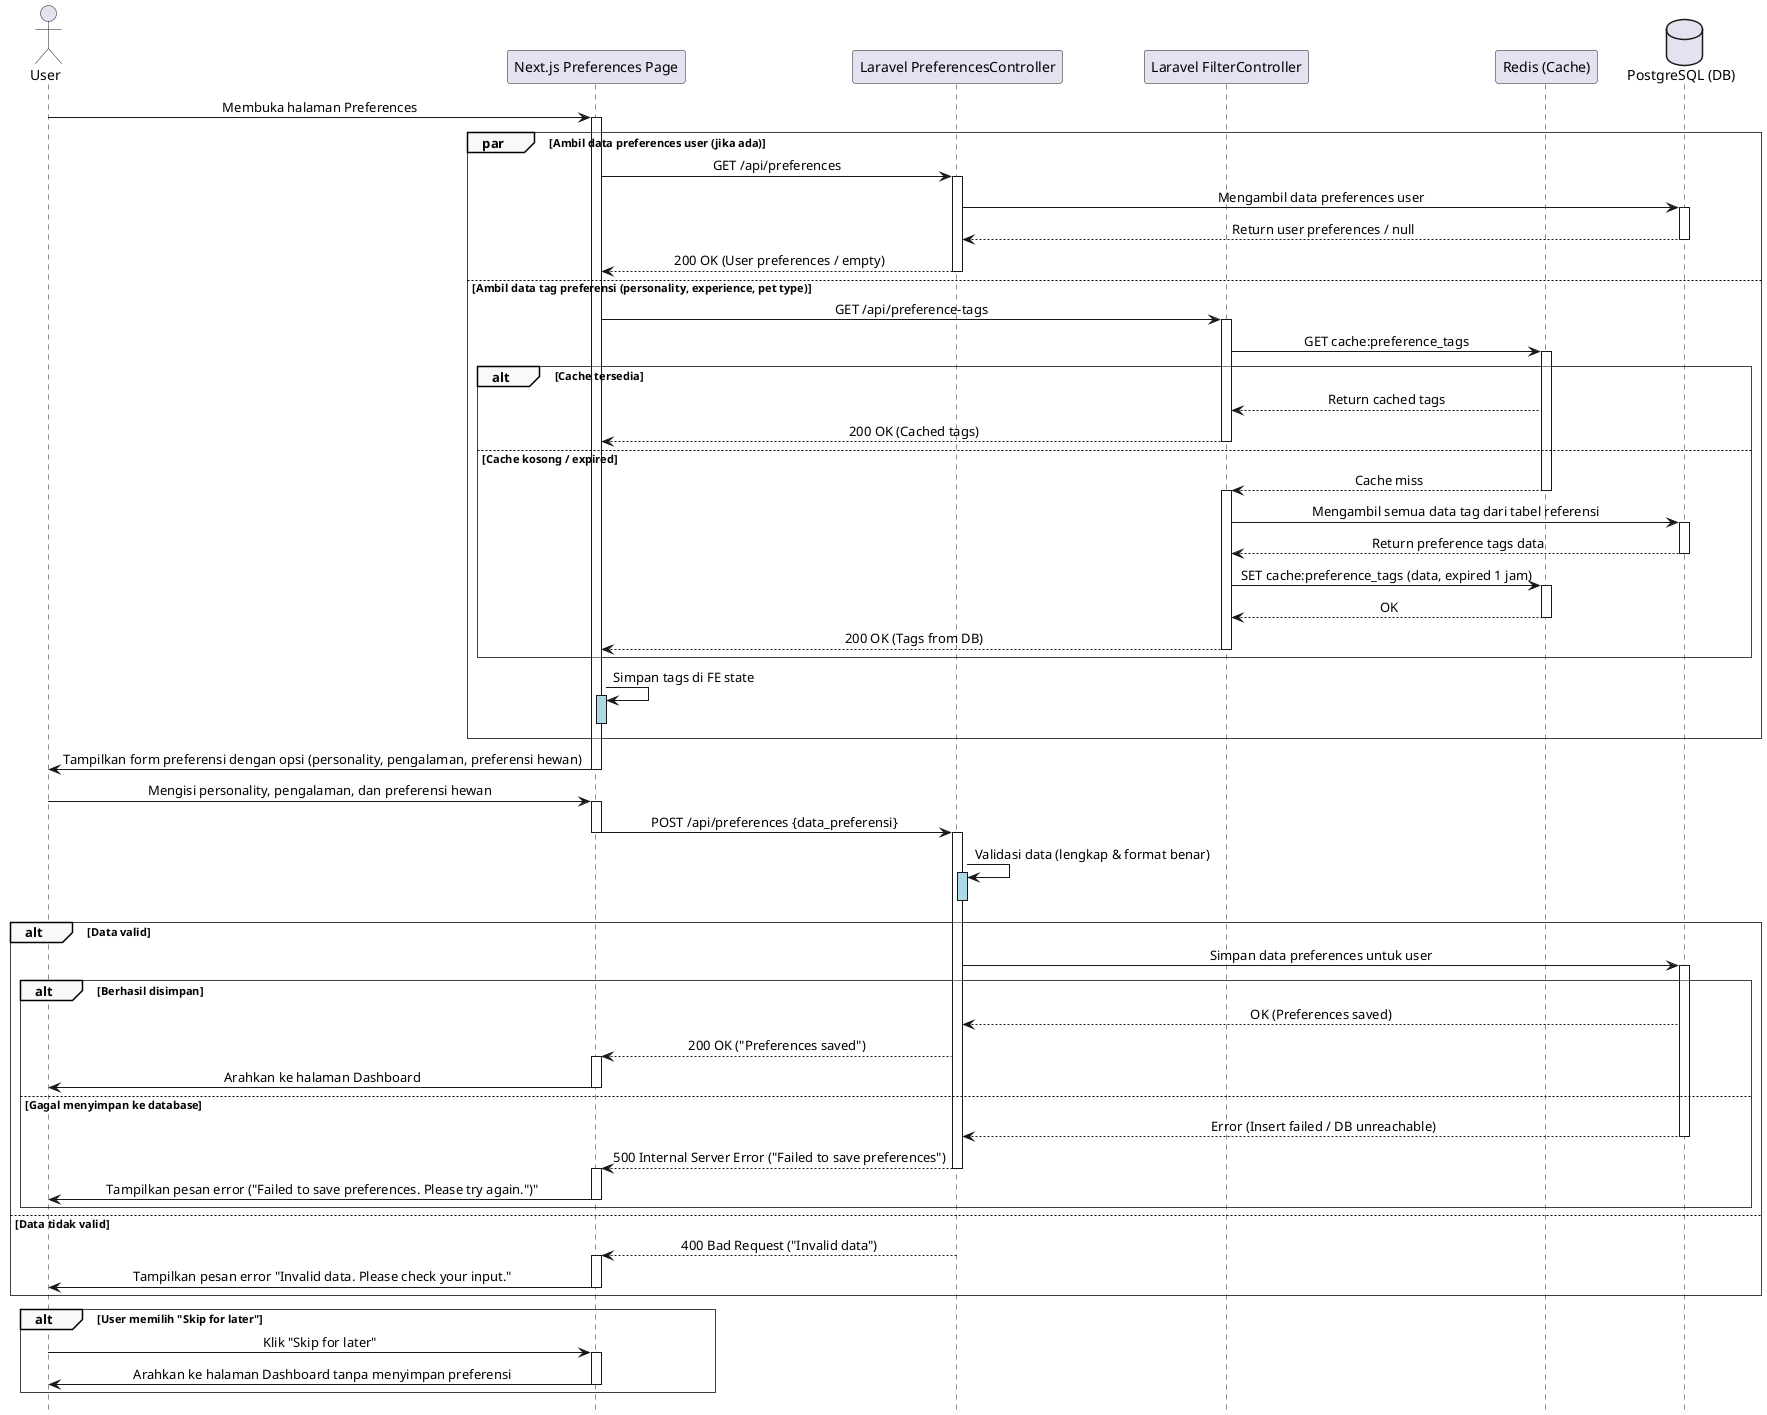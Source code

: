 @startuml
' === Styling ===
skinparam sequence {
    LifelineFooterStrategy none
    MessageAlign center
    ArrowThickness 1
    ParticipantPadding 20
    GroupBorderThickness 0.5
    GroupBackgroundColor #F9F9F9
}
hide footbox

' === Participants ===
actor User
participant "Next.js Preferences Page" as FE
participant "Laravel PreferencesController" as BE_Pref
participant "Laravel FilterController" as BE_Filter
participant "Redis (Cache)" as Redis
database "PostgreSQL (DB)" as DB

' === Normal Flow: Membuka Halaman Preferences ===
User -> FE: Membuka halaman Preferences
activate FE

' --- Paralel Request ---
par Ambil data preferences user (jika ada)
    FE -> BE_Pref: GET /api/preferences
    activate BE_Pref
    BE_Pref -> DB: Mengambil data preferences user
    activate DB
    DB --> BE_Pref: Return user preferences / null
    deactivate DB
    BE_Pref --> FE: 200 OK (User preferences / empty)
    deactivate BE_Pref

else Ambil data tag preferensi (personality, experience, pet type)
    FE -> BE_Filter: GET /api/preference-tags
    activate BE_Filter
    BE_Filter -> Redis: GET cache:preference_tags
    activate Redis

    alt Cache tersedia
        Redis --> BE_Filter: Return cached tags
        BE_Filter --> FE: 200 OK (Cached tags)
        deactivate BE_Filter
    else Cache kosong / expired
        Redis --> BE_Filter: Cache miss
        deactivate Redis
        activate BE_Filter
        BE_Filter -> DB: Mengambil semua data tag dari tabel referensi
        activate DB
        DB --> BE_Filter: Return preference tags data
        deactivate DB
        BE_Filter -> Redis: SET cache:preference_tags (data, expired 1 jam)
        activate Redis
        Redis --> BE_Filter: OK
        deactivate Redis
        BE_Filter --> FE: 200 OK (Tags from DB)
        deactivate BE_Filter
    end
    FE -> FE: Simpan tags di FE state
    activate FE #LightBlue
    deactivate FE #LightBlue
end

activate FE
FE -> User: Tampilkan form preferensi dengan opsi (personality, pengalaman, preferensi hewan)
deactivate FE


' === User Mengisi Form ===
User -> FE: Mengisi personality, pengalaman, dan preferensi hewan
activate FE
FE -> BE_Pref: POST /api/preferences {data_preferensi}
deactivate FE
activate BE_Pref

BE_Pref -> BE_Pref: Validasi data (lengkap & format benar)
activate BE_Pref #LightBlue
deactivate BE_Pref #LightBlue

alt Data valid
    BE_Pref -> DB: Simpan data preferences untuk user
    activate DB
    alt Berhasil disimpan
        DB --> BE_Pref: OK (Preferences saved)
        BE_Pref --> FE: 200 OK ("Preferences saved")
        activate FE
        FE -> User: Arahkan ke halaman Dashboard
        deactivate FE
    else Gagal menyimpan ke database
        DB --> BE_Pref: Error (Insert failed / DB unreachable)
        deactivate DB
        BE_Pref --> FE: 500 Internal Server Error ("Failed to save preferences")
        deactivate BE_Pref
        activate FE
        FE -> User: Tampilkan pesan error ("Failed to save preferences. Please try again.")"
        deactivate FE
    end
else Data tidak valid
    BE_Pref --> FE: 400 Bad Request ("Invalid data")
    deactivate BE_Pref
    activate FE
    FE -> User: Tampilkan pesan error "Invalid data. Please check your input."
    deactivate FE
end



' === Alternate: Skip for later ===
alt User memilih "Skip for later"
    User -> FE: Klik "Skip for later"
    activate FE
    FE -> User: Arahkan ke halaman Dashboard tanpa menyimpan preferensi
    deactivate FE
end
@enduml